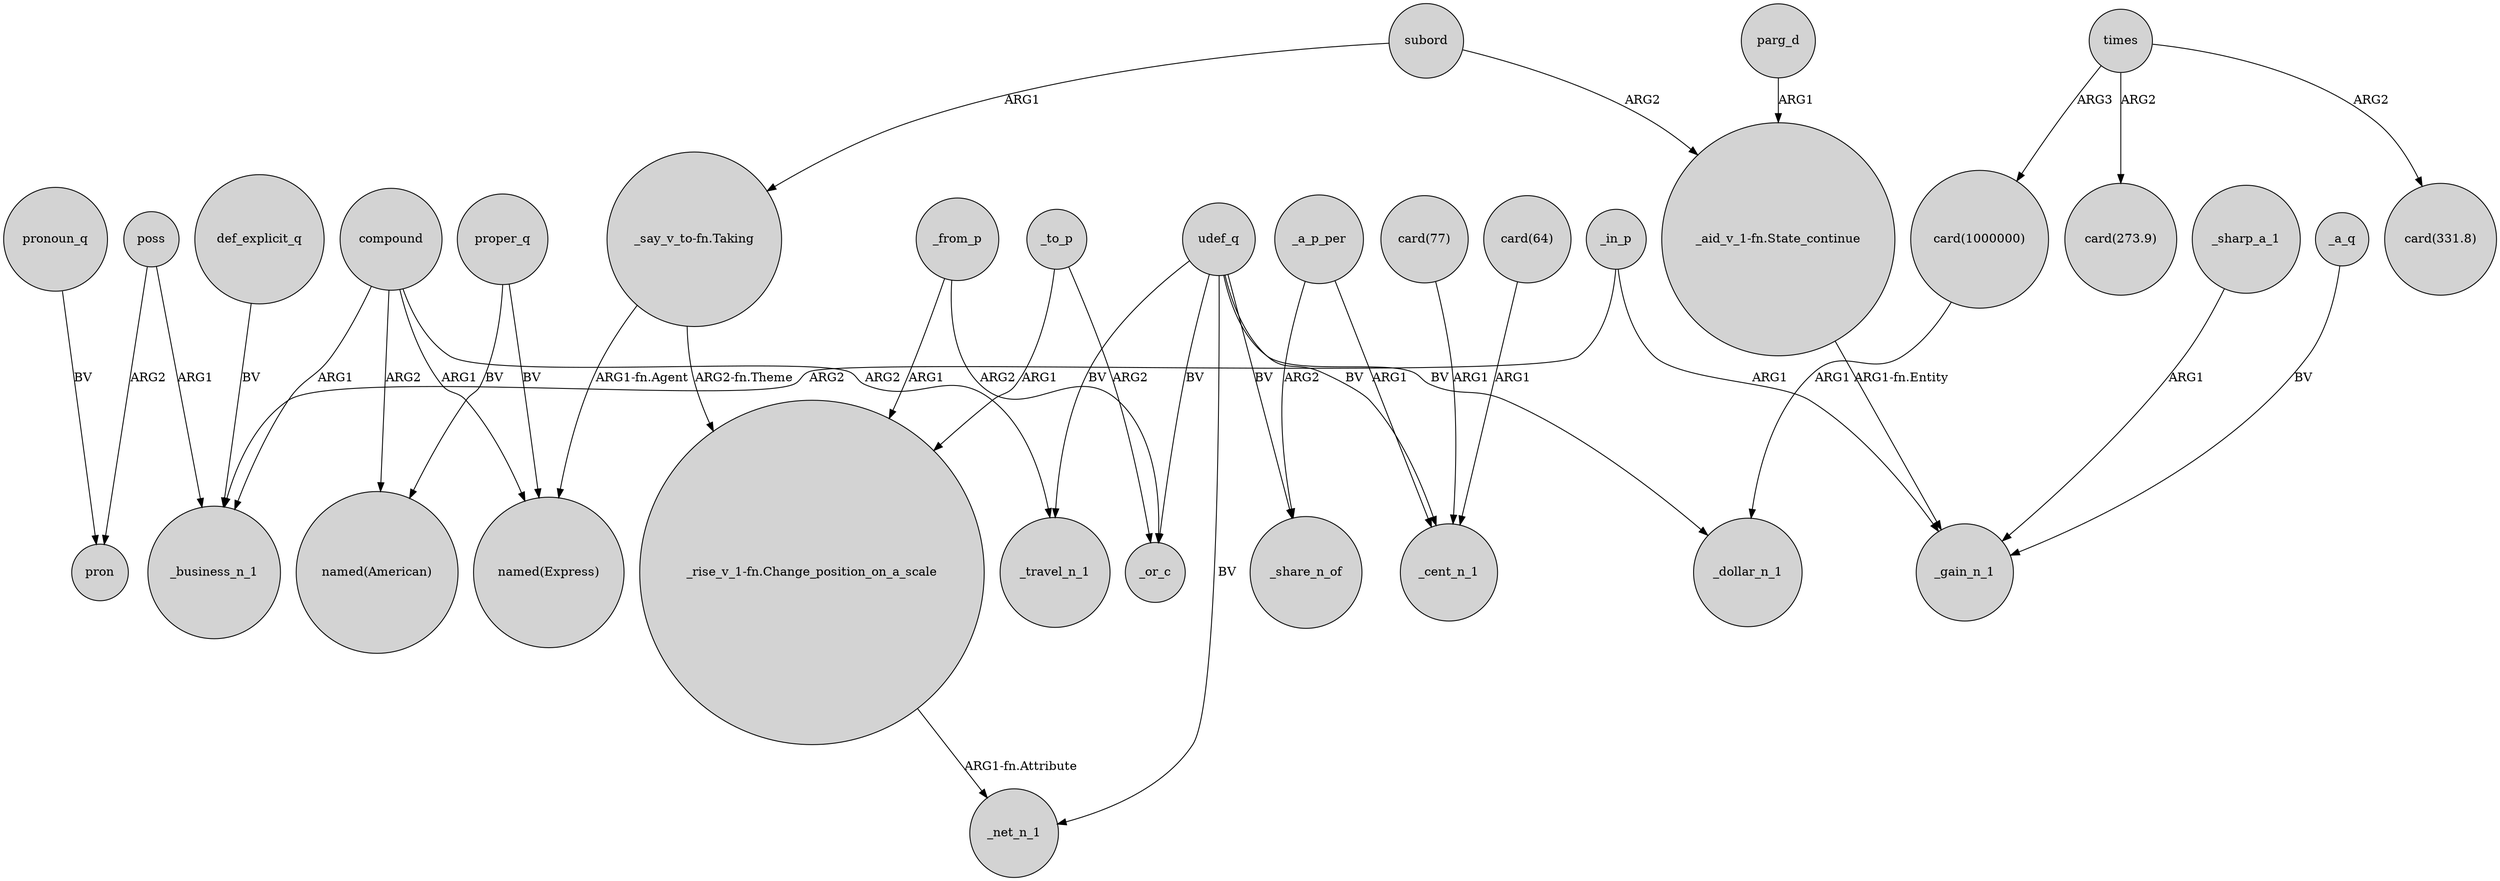 digraph {
	node [shape=circle style=filled]
	def_explicit_q -> _business_n_1 [label=BV]
	"_say_v_to-fn.Taking" -> "_rise_v_1-fn.Change_position_on_a_scale" [label="ARG2-fn.Theme"]
	_to_p -> _or_c [label=ARG2]
	times -> "card(273.9)" [label=ARG2]
	poss -> _business_n_1 [label=ARG1]
	_a_p_per -> _cent_n_1 [label=ARG1]
	_to_p -> "_rise_v_1-fn.Change_position_on_a_scale" [label=ARG1]
	times -> "card(1000000)" [label=ARG3]
	proper_q -> "named(Express)" [label=BV]
	times -> "card(331.8)" [label=ARG2]
	udef_q -> _cent_n_1 [label=BV]
	compound -> _travel_n_1 [label=ARG2]
	udef_q -> _or_c [label=BV]
	_sharp_a_1 -> _gain_n_1 [label=ARG1]
	pronoun_q -> pron [label=BV]
	subord -> "_say_v_to-fn.Taking" [label=ARG1]
	poss -> pron [label=ARG2]
	"card(64)" -> _cent_n_1 [label=ARG1]
	_a_p_per -> _share_n_of [label=ARG2]
	"_rise_v_1-fn.Change_position_on_a_scale" -> _net_n_1 [label="ARG1-fn.Attribute"]
	udef_q -> _share_n_of [label=BV]
	udef_q -> _net_n_1 [label=BV]
	compound -> "named(Express)" [label=ARG1]
	udef_q -> _dollar_n_1 [label=BV]
	_a_q -> _gain_n_1 [label=BV]
	"card(1000000)" -> _dollar_n_1 [label=ARG1]
	_in_p -> _gain_n_1 [label=ARG1]
	_from_p -> _or_c [label=ARG2]
	"_say_v_to-fn.Taking" -> "named(Express)" [label="ARG1-fn.Agent"]
	_in_p -> _business_n_1 [label=ARG2]
	"_aid_v_1-fn.State_continue" -> _gain_n_1 [label="ARG1-fn.Entity"]
	subord -> "_aid_v_1-fn.State_continue" [label=ARG2]
	compound -> "named(American)" [label=ARG2]
	parg_d -> "_aid_v_1-fn.State_continue" [label=ARG1]
	compound -> _business_n_1 [label=ARG1]
	proper_q -> "named(American)" [label=BV]
	_from_p -> "_rise_v_1-fn.Change_position_on_a_scale" [label=ARG1]
	"card(77)" -> _cent_n_1 [label=ARG1]
	udef_q -> _travel_n_1 [label=BV]
}
